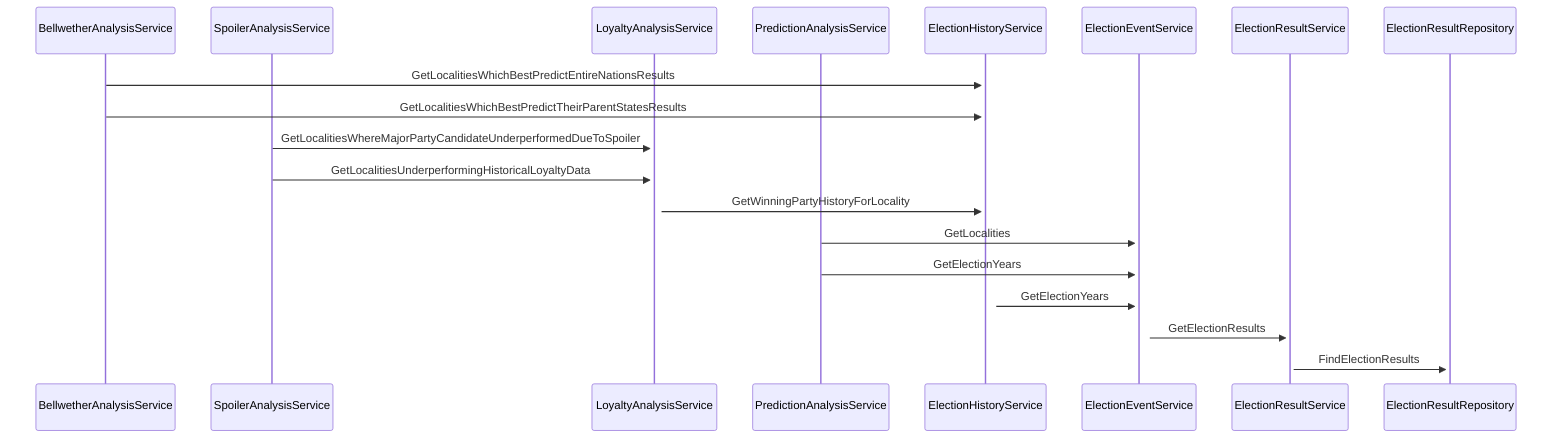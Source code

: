 sequenceDiagram
    participant BWAS as BellwetherAnalysisService
    participant SAS as SpoilerAnalysisService
    participant LAS as LoyaltyAnalysisService
    participant PAS as PredictionAnalysisService
    participant EHS as ElectionHistoryService
    participant EES as ElectionEventService
    participant ERS as ElectionResultService
    participant ERR as ElectionResultRepository

    BWAS->>+EHS: GetLocalitiesWhichBestPredictEntireNationsResults
    BWAS->>+EHS: GetLocalitiesWhichBestPredictTheirParentStatesResults
    SAS->>+LAS: GetLocalitiesWhereMajorPartyCandidateUnderperformedDueToSpoiler
    SAS->>+LAS: GetLocalitiesUnderperformingHistoricalLoyaltyData
    LAS->>+EHS: GetWinningPartyHistoryForLocality
    PAS->>+EES: GetLocalities
    PAS->>+EES: GetElectionYears
    EHS->>+EES: GetElectionYears
    EES->>+ERS: GetElectionResults
    ERS->>+ERR: FindElectionResults